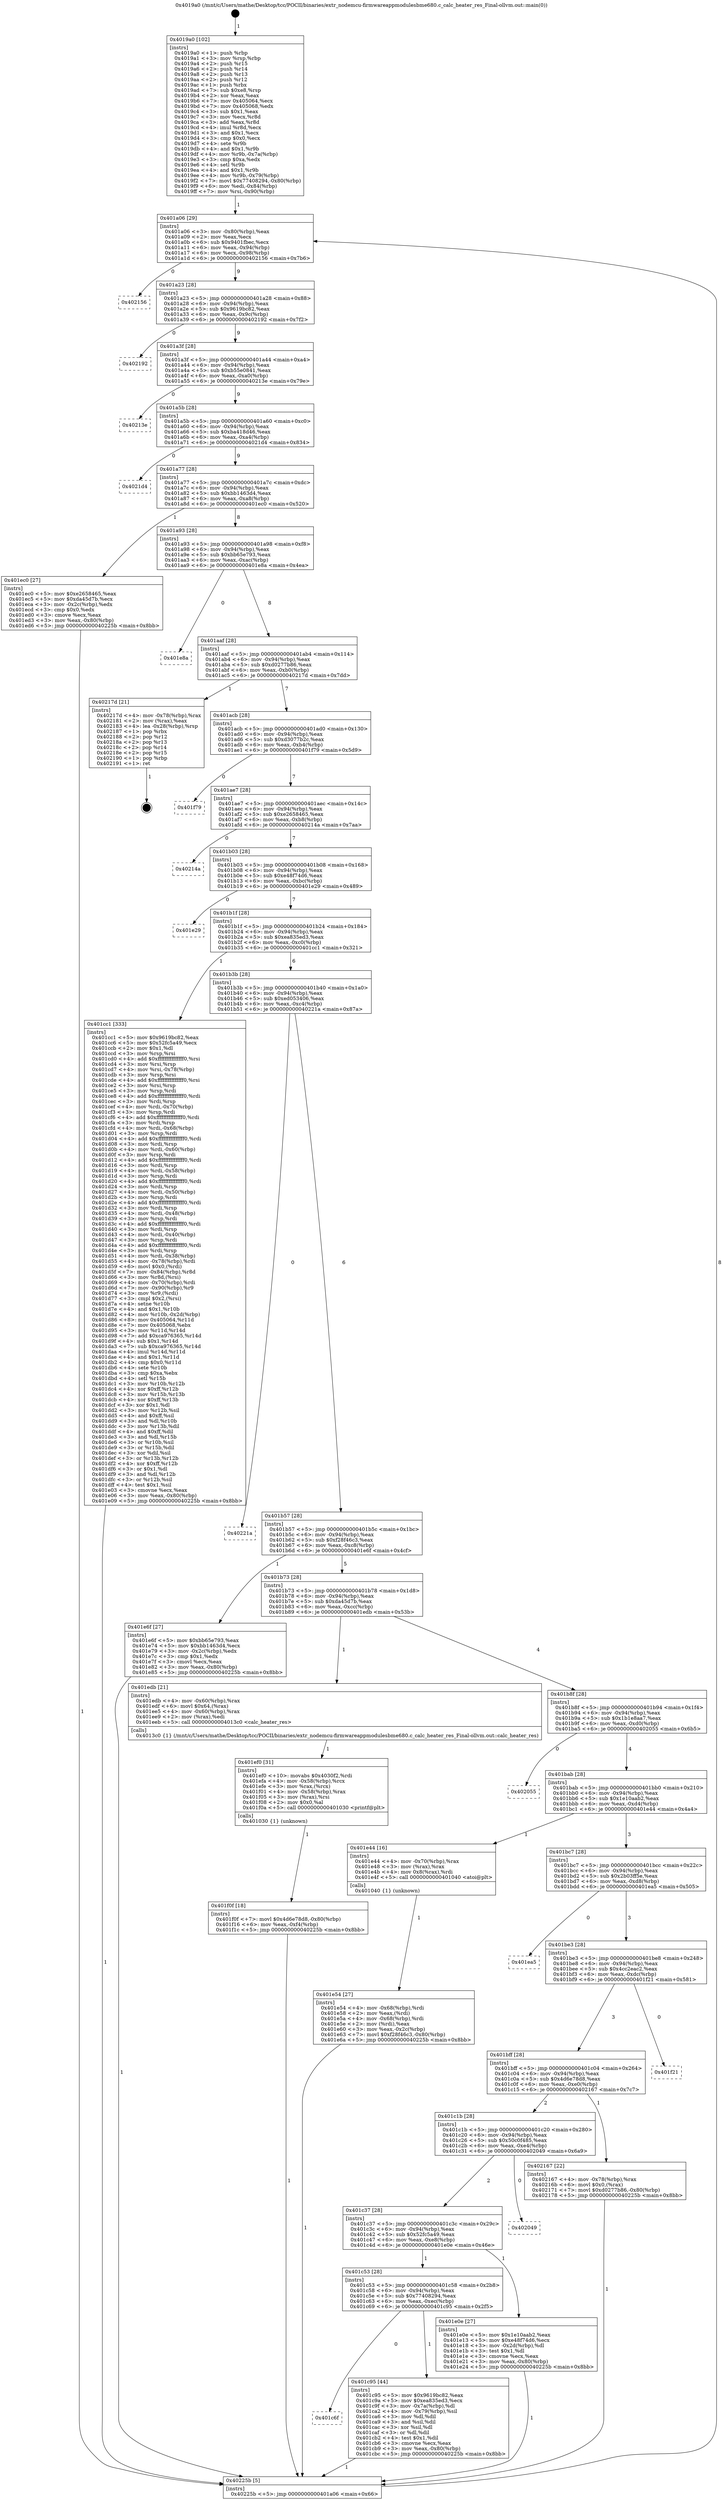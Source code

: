 digraph "0x4019a0" {
  label = "0x4019a0 (/mnt/c/Users/mathe/Desktop/tcc/POCII/binaries/extr_nodemcu-firmwareappmodulesbme680.c_calc_heater_res_Final-ollvm.out::main(0))"
  labelloc = "t"
  node[shape=record]

  Entry [label="",width=0.3,height=0.3,shape=circle,fillcolor=black,style=filled]
  "0x401a06" [label="{
     0x401a06 [29]\l
     | [instrs]\l
     &nbsp;&nbsp;0x401a06 \<+3\>: mov -0x80(%rbp),%eax\l
     &nbsp;&nbsp;0x401a09 \<+2\>: mov %eax,%ecx\l
     &nbsp;&nbsp;0x401a0b \<+6\>: sub $0x9401fbec,%ecx\l
     &nbsp;&nbsp;0x401a11 \<+6\>: mov %eax,-0x94(%rbp)\l
     &nbsp;&nbsp;0x401a17 \<+6\>: mov %ecx,-0x98(%rbp)\l
     &nbsp;&nbsp;0x401a1d \<+6\>: je 0000000000402156 \<main+0x7b6\>\l
  }"]
  "0x402156" [label="{
     0x402156\l
  }", style=dashed]
  "0x401a23" [label="{
     0x401a23 [28]\l
     | [instrs]\l
     &nbsp;&nbsp;0x401a23 \<+5\>: jmp 0000000000401a28 \<main+0x88\>\l
     &nbsp;&nbsp;0x401a28 \<+6\>: mov -0x94(%rbp),%eax\l
     &nbsp;&nbsp;0x401a2e \<+5\>: sub $0x9619bc82,%eax\l
     &nbsp;&nbsp;0x401a33 \<+6\>: mov %eax,-0x9c(%rbp)\l
     &nbsp;&nbsp;0x401a39 \<+6\>: je 0000000000402192 \<main+0x7f2\>\l
  }"]
  Exit [label="",width=0.3,height=0.3,shape=circle,fillcolor=black,style=filled,peripheries=2]
  "0x402192" [label="{
     0x402192\l
  }", style=dashed]
  "0x401a3f" [label="{
     0x401a3f [28]\l
     | [instrs]\l
     &nbsp;&nbsp;0x401a3f \<+5\>: jmp 0000000000401a44 \<main+0xa4\>\l
     &nbsp;&nbsp;0x401a44 \<+6\>: mov -0x94(%rbp),%eax\l
     &nbsp;&nbsp;0x401a4a \<+5\>: sub $0xb55e0841,%eax\l
     &nbsp;&nbsp;0x401a4f \<+6\>: mov %eax,-0xa0(%rbp)\l
     &nbsp;&nbsp;0x401a55 \<+6\>: je 000000000040213e \<main+0x79e\>\l
  }"]
  "0x401f0f" [label="{
     0x401f0f [18]\l
     | [instrs]\l
     &nbsp;&nbsp;0x401f0f \<+7\>: movl $0x4d6e78d8,-0x80(%rbp)\l
     &nbsp;&nbsp;0x401f16 \<+6\>: mov %eax,-0xf4(%rbp)\l
     &nbsp;&nbsp;0x401f1c \<+5\>: jmp 000000000040225b \<main+0x8bb\>\l
  }"]
  "0x40213e" [label="{
     0x40213e\l
  }", style=dashed]
  "0x401a5b" [label="{
     0x401a5b [28]\l
     | [instrs]\l
     &nbsp;&nbsp;0x401a5b \<+5\>: jmp 0000000000401a60 \<main+0xc0\>\l
     &nbsp;&nbsp;0x401a60 \<+6\>: mov -0x94(%rbp),%eax\l
     &nbsp;&nbsp;0x401a66 \<+5\>: sub $0xba418d46,%eax\l
     &nbsp;&nbsp;0x401a6b \<+6\>: mov %eax,-0xa4(%rbp)\l
     &nbsp;&nbsp;0x401a71 \<+6\>: je 00000000004021d4 \<main+0x834\>\l
  }"]
  "0x401ef0" [label="{
     0x401ef0 [31]\l
     | [instrs]\l
     &nbsp;&nbsp;0x401ef0 \<+10\>: movabs $0x4030f2,%rdi\l
     &nbsp;&nbsp;0x401efa \<+4\>: mov -0x58(%rbp),%rcx\l
     &nbsp;&nbsp;0x401efe \<+3\>: mov %rax,(%rcx)\l
     &nbsp;&nbsp;0x401f01 \<+4\>: mov -0x58(%rbp),%rax\l
     &nbsp;&nbsp;0x401f05 \<+3\>: mov (%rax),%rsi\l
     &nbsp;&nbsp;0x401f08 \<+2\>: mov $0x0,%al\l
     &nbsp;&nbsp;0x401f0a \<+5\>: call 0000000000401030 \<printf@plt\>\l
     | [calls]\l
     &nbsp;&nbsp;0x401030 \{1\} (unknown)\l
  }"]
  "0x4021d4" [label="{
     0x4021d4\l
  }", style=dashed]
  "0x401a77" [label="{
     0x401a77 [28]\l
     | [instrs]\l
     &nbsp;&nbsp;0x401a77 \<+5\>: jmp 0000000000401a7c \<main+0xdc\>\l
     &nbsp;&nbsp;0x401a7c \<+6\>: mov -0x94(%rbp),%eax\l
     &nbsp;&nbsp;0x401a82 \<+5\>: sub $0xbb1463d4,%eax\l
     &nbsp;&nbsp;0x401a87 \<+6\>: mov %eax,-0xa8(%rbp)\l
     &nbsp;&nbsp;0x401a8d \<+6\>: je 0000000000401ec0 \<main+0x520\>\l
  }"]
  "0x401e54" [label="{
     0x401e54 [27]\l
     | [instrs]\l
     &nbsp;&nbsp;0x401e54 \<+4\>: mov -0x68(%rbp),%rdi\l
     &nbsp;&nbsp;0x401e58 \<+2\>: mov %eax,(%rdi)\l
     &nbsp;&nbsp;0x401e5a \<+4\>: mov -0x68(%rbp),%rdi\l
     &nbsp;&nbsp;0x401e5e \<+2\>: mov (%rdi),%eax\l
     &nbsp;&nbsp;0x401e60 \<+3\>: mov %eax,-0x2c(%rbp)\l
     &nbsp;&nbsp;0x401e63 \<+7\>: movl $0xf28f46c3,-0x80(%rbp)\l
     &nbsp;&nbsp;0x401e6a \<+5\>: jmp 000000000040225b \<main+0x8bb\>\l
  }"]
  "0x401ec0" [label="{
     0x401ec0 [27]\l
     | [instrs]\l
     &nbsp;&nbsp;0x401ec0 \<+5\>: mov $0xe2658465,%eax\l
     &nbsp;&nbsp;0x401ec5 \<+5\>: mov $0xda45d7b,%ecx\l
     &nbsp;&nbsp;0x401eca \<+3\>: mov -0x2c(%rbp),%edx\l
     &nbsp;&nbsp;0x401ecd \<+3\>: cmp $0x0,%edx\l
     &nbsp;&nbsp;0x401ed0 \<+3\>: cmove %ecx,%eax\l
     &nbsp;&nbsp;0x401ed3 \<+3\>: mov %eax,-0x80(%rbp)\l
     &nbsp;&nbsp;0x401ed6 \<+5\>: jmp 000000000040225b \<main+0x8bb\>\l
  }"]
  "0x401a93" [label="{
     0x401a93 [28]\l
     | [instrs]\l
     &nbsp;&nbsp;0x401a93 \<+5\>: jmp 0000000000401a98 \<main+0xf8\>\l
     &nbsp;&nbsp;0x401a98 \<+6\>: mov -0x94(%rbp),%eax\l
     &nbsp;&nbsp;0x401a9e \<+5\>: sub $0xbb65e793,%eax\l
     &nbsp;&nbsp;0x401aa3 \<+6\>: mov %eax,-0xac(%rbp)\l
     &nbsp;&nbsp;0x401aa9 \<+6\>: je 0000000000401e8a \<main+0x4ea\>\l
  }"]
  "0x4019a0" [label="{
     0x4019a0 [102]\l
     | [instrs]\l
     &nbsp;&nbsp;0x4019a0 \<+1\>: push %rbp\l
     &nbsp;&nbsp;0x4019a1 \<+3\>: mov %rsp,%rbp\l
     &nbsp;&nbsp;0x4019a4 \<+2\>: push %r15\l
     &nbsp;&nbsp;0x4019a6 \<+2\>: push %r14\l
     &nbsp;&nbsp;0x4019a8 \<+2\>: push %r13\l
     &nbsp;&nbsp;0x4019aa \<+2\>: push %r12\l
     &nbsp;&nbsp;0x4019ac \<+1\>: push %rbx\l
     &nbsp;&nbsp;0x4019ad \<+7\>: sub $0xe8,%rsp\l
     &nbsp;&nbsp;0x4019b4 \<+2\>: xor %eax,%eax\l
     &nbsp;&nbsp;0x4019b6 \<+7\>: mov 0x405064,%ecx\l
     &nbsp;&nbsp;0x4019bd \<+7\>: mov 0x405068,%edx\l
     &nbsp;&nbsp;0x4019c4 \<+3\>: sub $0x1,%eax\l
     &nbsp;&nbsp;0x4019c7 \<+3\>: mov %ecx,%r8d\l
     &nbsp;&nbsp;0x4019ca \<+3\>: add %eax,%r8d\l
     &nbsp;&nbsp;0x4019cd \<+4\>: imul %r8d,%ecx\l
     &nbsp;&nbsp;0x4019d1 \<+3\>: and $0x1,%ecx\l
     &nbsp;&nbsp;0x4019d4 \<+3\>: cmp $0x0,%ecx\l
     &nbsp;&nbsp;0x4019d7 \<+4\>: sete %r9b\l
     &nbsp;&nbsp;0x4019db \<+4\>: and $0x1,%r9b\l
     &nbsp;&nbsp;0x4019df \<+4\>: mov %r9b,-0x7a(%rbp)\l
     &nbsp;&nbsp;0x4019e3 \<+3\>: cmp $0xa,%edx\l
     &nbsp;&nbsp;0x4019e6 \<+4\>: setl %r9b\l
     &nbsp;&nbsp;0x4019ea \<+4\>: and $0x1,%r9b\l
     &nbsp;&nbsp;0x4019ee \<+4\>: mov %r9b,-0x79(%rbp)\l
     &nbsp;&nbsp;0x4019f2 \<+7\>: movl $0x77408294,-0x80(%rbp)\l
     &nbsp;&nbsp;0x4019f9 \<+6\>: mov %edi,-0x84(%rbp)\l
     &nbsp;&nbsp;0x4019ff \<+7\>: mov %rsi,-0x90(%rbp)\l
  }"]
  "0x401e8a" [label="{
     0x401e8a\l
  }", style=dashed]
  "0x401aaf" [label="{
     0x401aaf [28]\l
     | [instrs]\l
     &nbsp;&nbsp;0x401aaf \<+5\>: jmp 0000000000401ab4 \<main+0x114\>\l
     &nbsp;&nbsp;0x401ab4 \<+6\>: mov -0x94(%rbp),%eax\l
     &nbsp;&nbsp;0x401aba \<+5\>: sub $0xd0277b86,%eax\l
     &nbsp;&nbsp;0x401abf \<+6\>: mov %eax,-0xb0(%rbp)\l
     &nbsp;&nbsp;0x401ac5 \<+6\>: je 000000000040217d \<main+0x7dd\>\l
  }"]
  "0x40225b" [label="{
     0x40225b [5]\l
     | [instrs]\l
     &nbsp;&nbsp;0x40225b \<+5\>: jmp 0000000000401a06 \<main+0x66\>\l
  }"]
  "0x40217d" [label="{
     0x40217d [21]\l
     | [instrs]\l
     &nbsp;&nbsp;0x40217d \<+4\>: mov -0x78(%rbp),%rax\l
     &nbsp;&nbsp;0x402181 \<+2\>: mov (%rax),%eax\l
     &nbsp;&nbsp;0x402183 \<+4\>: lea -0x28(%rbp),%rsp\l
     &nbsp;&nbsp;0x402187 \<+1\>: pop %rbx\l
     &nbsp;&nbsp;0x402188 \<+2\>: pop %r12\l
     &nbsp;&nbsp;0x40218a \<+2\>: pop %r13\l
     &nbsp;&nbsp;0x40218c \<+2\>: pop %r14\l
     &nbsp;&nbsp;0x40218e \<+2\>: pop %r15\l
     &nbsp;&nbsp;0x402190 \<+1\>: pop %rbp\l
     &nbsp;&nbsp;0x402191 \<+1\>: ret\l
  }"]
  "0x401acb" [label="{
     0x401acb [28]\l
     | [instrs]\l
     &nbsp;&nbsp;0x401acb \<+5\>: jmp 0000000000401ad0 \<main+0x130\>\l
     &nbsp;&nbsp;0x401ad0 \<+6\>: mov -0x94(%rbp),%eax\l
     &nbsp;&nbsp;0x401ad6 \<+5\>: sub $0xd3077b2c,%eax\l
     &nbsp;&nbsp;0x401adb \<+6\>: mov %eax,-0xb4(%rbp)\l
     &nbsp;&nbsp;0x401ae1 \<+6\>: je 0000000000401f79 \<main+0x5d9\>\l
  }"]
  "0x401c6f" [label="{
     0x401c6f\l
  }", style=dashed]
  "0x401f79" [label="{
     0x401f79\l
  }", style=dashed]
  "0x401ae7" [label="{
     0x401ae7 [28]\l
     | [instrs]\l
     &nbsp;&nbsp;0x401ae7 \<+5\>: jmp 0000000000401aec \<main+0x14c\>\l
     &nbsp;&nbsp;0x401aec \<+6\>: mov -0x94(%rbp),%eax\l
     &nbsp;&nbsp;0x401af2 \<+5\>: sub $0xe2658465,%eax\l
     &nbsp;&nbsp;0x401af7 \<+6\>: mov %eax,-0xb8(%rbp)\l
     &nbsp;&nbsp;0x401afd \<+6\>: je 000000000040214a \<main+0x7aa\>\l
  }"]
  "0x401c95" [label="{
     0x401c95 [44]\l
     | [instrs]\l
     &nbsp;&nbsp;0x401c95 \<+5\>: mov $0x9619bc82,%eax\l
     &nbsp;&nbsp;0x401c9a \<+5\>: mov $0xea835ed3,%ecx\l
     &nbsp;&nbsp;0x401c9f \<+3\>: mov -0x7a(%rbp),%dl\l
     &nbsp;&nbsp;0x401ca2 \<+4\>: mov -0x79(%rbp),%sil\l
     &nbsp;&nbsp;0x401ca6 \<+3\>: mov %dl,%dil\l
     &nbsp;&nbsp;0x401ca9 \<+3\>: and %sil,%dil\l
     &nbsp;&nbsp;0x401cac \<+3\>: xor %sil,%dl\l
     &nbsp;&nbsp;0x401caf \<+3\>: or %dl,%dil\l
     &nbsp;&nbsp;0x401cb2 \<+4\>: test $0x1,%dil\l
     &nbsp;&nbsp;0x401cb6 \<+3\>: cmovne %ecx,%eax\l
     &nbsp;&nbsp;0x401cb9 \<+3\>: mov %eax,-0x80(%rbp)\l
     &nbsp;&nbsp;0x401cbc \<+5\>: jmp 000000000040225b \<main+0x8bb\>\l
  }"]
  "0x40214a" [label="{
     0x40214a\l
  }", style=dashed]
  "0x401b03" [label="{
     0x401b03 [28]\l
     | [instrs]\l
     &nbsp;&nbsp;0x401b03 \<+5\>: jmp 0000000000401b08 \<main+0x168\>\l
     &nbsp;&nbsp;0x401b08 \<+6\>: mov -0x94(%rbp),%eax\l
     &nbsp;&nbsp;0x401b0e \<+5\>: sub $0xe48f74d6,%eax\l
     &nbsp;&nbsp;0x401b13 \<+6\>: mov %eax,-0xbc(%rbp)\l
     &nbsp;&nbsp;0x401b19 \<+6\>: je 0000000000401e29 \<main+0x489\>\l
  }"]
  "0x401c53" [label="{
     0x401c53 [28]\l
     | [instrs]\l
     &nbsp;&nbsp;0x401c53 \<+5\>: jmp 0000000000401c58 \<main+0x2b8\>\l
     &nbsp;&nbsp;0x401c58 \<+6\>: mov -0x94(%rbp),%eax\l
     &nbsp;&nbsp;0x401c5e \<+5\>: sub $0x77408294,%eax\l
     &nbsp;&nbsp;0x401c63 \<+6\>: mov %eax,-0xec(%rbp)\l
     &nbsp;&nbsp;0x401c69 \<+6\>: je 0000000000401c95 \<main+0x2f5\>\l
  }"]
  "0x401e29" [label="{
     0x401e29\l
  }", style=dashed]
  "0x401b1f" [label="{
     0x401b1f [28]\l
     | [instrs]\l
     &nbsp;&nbsp;0x401b1f \<+5\>: jmp 0000000000401b24 \<main+0x184\>\l
     &nbsp;&nbsp;0x401b24 \<+6\>: mov -0x94(%rbp),%eax\l
     &nbsp;&nbsp;0x401b2a \<+5\>: sub $0xea835ed3,%eax\l
     &nbsp;&nbsp;0x401b2f \<+6\>: mov %eax,-0xc0(%rbp)\l
     &nbsp;&nbsp;0x401b35 \<+6\>: je 0000000000401cc1 \<main+0x321\>\l
  }"]
  "0x401e0e" [label="{
     0x401e0e [27]\l
     | [instrs]\l
     &nbsp;&nbsp;0x401e0e \<+5\>: mov $0x1e10aab2,%eax\l
     &nbsp;&nbsp;0x401e13 \<+5\>: mov $0xe48f74d6,%ecx\l
     &nbsp;&nbsp;0x401e18 \<+3\>: mov -0x2d(%rbp),%dl\l
     &nbsp;&nbsp;0x401e1b \<+3\>: test $0x1,%dl\l
     &nbsp;&nbsp;0x401e1e \<+3\>: cmovne %ecx,%eax\l
     &nbsp;&nbsp;0x401e21 \<+3\>: mov %eax,-0x80(%rbp)\l
     &nbsp;&nbsp;0x401e24 \<+5\>: jmp 000000000040225b \<main+0x8bb\>\l
  }"]
  "0x401cc1" [label="{
     0x401cc1 [333]\l
     | [instrs]\l
     &nbsp;&nbsp;0x401cc1 \<+5\>: mov $0x9619bc82,%eax\l
     &nbsp;&nbsp;0x401cc6 \<+5\>: mov $0x52fc5a49,%ecx\l
     &nbsp;&nbsp;0x401ccb \<+2\>: mov $0x1,%dl\l
     &nbsp;&nbsp;0x401ccd \<+3\>: mov %rsp,%rsi\l
     &nbsp;&nbsp;0x401cd0 \<+4\>: add $0xfffffffffffffff0,%rsi\l
     &nbsp;&nbsp;0x401cd4 \<+3\>: mov %rsi,%rsp\l
     &nbsp;&nbsp;0x401cd7 \<+4\>: mov %rsi,-0x78(%rbp)\l
     &nbsp;&nbsp;0x401cdb \<+3\>: mov %rsp,%rsi\l
     &nbsp;&nbsp;0x401cde \<+4\>: add $0xfffffffffffffff0,%rsi\l
     &nbsp;&nbsp;0x401ce2 \<+3\>: mov %rsi,%rsp\l
     &nbsp;&nbsp;0x401ce5 \<+3\>: mov %rsp,%rdi\l
     &nbsp;&nbsp;0x401ce8 \<+4\>: add $0xfffffffffffffff0,%rdi\l
     &nbsp;&nbsp;0x401cec \<+3\>: mov %rdi,%rsp\l
     &nbsp;&nbsp;0x401cef \<+4\>: mov %rdi,-0x70(%rbp)\l
     &nbsp;&nbsp;0x401cf3 \<+3\>: mov %rsp,%rdi\l
     &nbsp;&nbsp;0x401cf6 \<+4\>: add $0xfffffffffffffff0,%rdi\l
     &nbsp;&nbsp;0x401cfa \<+3\>: mov %rdi,%rsp\l
     &nbsp;&nbsp;0x401cfd \<+4\>: mov %rdi,-0x68(%rbp)\l
     &nbsp;&nbsp;0x401d01 \<+3\>: mov %rsp,%rdi\l
     &nbsp;&nbsp;0x401d04 \<+4\>: add $0xfffffffffffffff0,%rdi\l
     &nbsp;&nbsp;0x401d08 \<+3\>: mov %rdi,%rsp\l
     &nbsp;&nbsp;0x401d0b \<+4\>: mov %rdi,-0x60(%rbp)\l
     &nbsp;&nbsp;0x401d0f \<+3\>: mov %rsp,%rdi\l
     &nbsp;&nbsp;0x401d12 \<+4\>: add $0xfffffffffffffff0,%rdi\l
     &nbsp;&nbsp;0x401d16 \<+3\>: mov %rdi,%rsp\l
     &nbsp;&nbsp;0x401d19 \<+4\>: mov %rdi,-0x58(%rbp)\l
     &nbsp;&nbsp;0x401d1d \<+3\>: mov %rsp,%rdi\l
     &nbsp;&nbsp;0x401d20 \<+4\>: add $0xfffffffffffffff0,%rdi\l
     &nbsp;&nbsp;0x401d24 \<+3\>: mov %rdi,%rsp\l
     &nbsp;&nbsp;0x401d27 \<+4\>: mov %rdi,-0x50(%rbp)\l
     &nbsp;&nbsp;0x401d2b \<+3\>: mov %rsp,%rdi\l
     &nbsp;&nbsp;0x401d2e \<+4\>: add $0xfffffffffffffff0,%rdi\l
     &nbsp;&nbsp;0x401d32 \<+3\>: mov %rdi,%rsp\l
     &nbsp;&nbsp;0x401d35 \<+4\>: mov %rdi,-0x48(%rbp)\l
     &nbsp;&nbsp;0x401d39 \<+3\>: mov %rsp,%rdi\l
     &nbsp;&nbsp;0x401d3c \<+4\>: add $0xfffffffffffffff0,%rdi\l
     &nbsp;&nbsp;0x401d40 \<+3\>: mov %rdi,%rsp\l
     &nbsp;&nbsp;0x401d43 \<+4\>: mov %rdi,-0x40(%rbp)\l
     &nbsp;&nbsp;0x401d47 \<+3\>: mov %rsp,%rdi\l
     &nbsp;&nbsp;0x401d4a \<+4\>: add $0xfffffffffffffff0,%rdi\l
     &nbsp;&nbsp;0x401d4e \<+3\>: mov %rdi,%rsp\l
     &nbsp;&nbsp;0x401d51 \<+4\>: mov %rdi,-0x38(%rbp)\l
     &nbsp;&nbsp;0x401d55 \<+4\>: mov -0x78(%rbp),%rdi\l
     &nbsp;&nbsp;0x401d59 \<+6\>: movl $0x0,(%rdi)\l
     &nbsp;&nbsp;0x401d5f \<+7\>: mov -0x84(%rbp),%r8d\l
     &nbsp;&nbsp;0x401d66 \<+3\>: mov %r8d,(%rsi)\l
     &nbsp;&nbsp;0x401d69 \<+4\>: mov -0x70(%rbp),%rdi\l
     &nbsp;&nbsp;0x401d6d \<+7\>: mov -0x90(%rbp),%r9\l
     &nbsp;&nbsp;0x401d74 \<+3\>: mov %r9,(%rdi)\l
     &nbsp;&nbsp;0x401d77 \<+3\>: cmpl $0x2,(%rsi)\l
     &nbsp;&nbsp;0x401d7a \<+4\>: setne %r10b\l
     &nbsp;&nbsp;0x401d7e \<+4\>: and $0x1,%r10b\l
     &nbsp;&nbsp;0x401d82 \<+4\>: mov %r10b,-0x2d(%rbp)\l
     &nbsp;&nbsp;0x401d86 \<+8\>: mov 0x405064,%r11d\l
     &nbsp;&nbsp;0x401d8e \<+7\>: mov 0x405068,%ebx\l
     &nbsp;&nbsp;0x401d95 \<+3\>: mov %r11d,%r14d\l
     &nbsp;&nbsp;0x401d98 \<+7\>: add $0xca976365,%r14d\l
     &nbsp;&nbsp;0x401d9f \<+4\>: sub $0x1,%r14d\l
     &nbsp;&nbsp;0x401da3 \<+7\>: sub $0xca976365,%r14d\l
     &nbsp;&nbsp;0x401daa \<+4\>: imul %r14d,%r11d\l
     &nbsp;&nbsp;0x401dae \<+4\>: and $0x1,%r11d\l
     &nbsp;&nbsp;0x401db2 \<+4\>: cmp $0x0,%r11d\l
     &nbsp;&nbsp;0x401db6 \<+4\>: sete %r10b\l
     &nbsp;&nbsp;0x401dba \<+3\>: cmp $0xa,%ebx\l
     &nbsp;&nbsp;0x401dbd \<+4\>: setl %r15b\l
     &nbsp;&nbsp;0x401dc1 \<+3\>: mov %r10b,%r12b\l
     &nbsp;&nbsp;0x401dc4 \<+4\>: xor $0xff,%r12b\l
     &nbsp;&nbsp;0x401dc8 \<+3\>: mov %r15b,%r13b\l
     &nbsp;&nbsp;0x401dcb \<+4\>: xor $0xff,%r13b\l
     &nbsp;&nbsp;0x401dcf \<+3\>: xor $0x1,%dl\l
     &nbsp;&nbsp;0x401dd2 \<+3\>: mov %r12b,%sil\l
     &nbsp;&nbsp;0x401dd5 \<+4\>: and $0xff,%sil\l
     &nbsp;&nbsp;0x401dd9 \<+3\>: and %dl,%r10b\l
     &nbsp;&nbsp;0x401ddc \<+3\>: mov %r13b,%dil\l
     &nbsp;&nbsp;0x401ddf \<+4\>: and $0xff,%dil\l
     &nbsp;&nbsp;0x401de3 \<+3\>: and %dl,%r15b\l
     &nbsp;&nbsp;0x401de6 \<+3\>: or %r10b,%sil\l
     &nbsp;&nbsp;0x401de9 \<+3\>: or %r15b,%dil\l
     &nbsp;&nbsp;0x401dec \<+3\>: xor %dil,%sil\l
     &nbsp;&nbsp;0x401def \<+3\>: or %r13b,%r12b\l
     &nbsp;&nbsp;0x401df2 \<+4\>: xor $0xff,%r12b\l
     &nbsp;&nbsp;0x401df6 \<+3\>: or $0x1,%dl\l
     &nbsp;&nbsp;0x401df9 \<+3\>: and %dl,%r12b\l
     &nbsp;&nbsp;0x401dfc \<+3\>: or %r12b,%sil\l
     &nbsp;&nbsp;0x401dff \<+4\>: test $0x1,%sil\l
     &nbsp;&nbsp;0x401e03 \<+3\>: cmovne %ecx,%eax\l
     &nbsp;&nbsp;0x401e06 \<+3\>: mov %eax,-0x80(%rbp)\l
     &nbsp;&nbsp;0x401e09 \<+5\>: jmp 000000000040225b \<main+0x8bb\>\l
  }"]
  "0x401b3b" [label="{
     0x401b3b [28]\l
     | [instrs]\l
     &nbsp;&nbsp;0x401b3b \<+5\>: jmp 0000000000401b40 \<main+0x1a0\>\l
     &nbsp;&nbsp;0x401b40 \<+6\>: mov -0x94(%rbp),%eax\l
     &nbsp;&nbsp;0x401b46 \<+5\>: sub $0xed053406,%eax\l
     &nbsp;&nbsp;0x401b4b \<+6\>: mov %eax,-0xc4(%rbp)\l
     &nbsp;&nbsp;0x401b51 \<+6\>: je 000000000040221a \<main+0x87a\>\l
  }"]
  "0x401c37" [label="{
     0x401c37 [28]\l
     | [instrs]\l
     &nbsp;&nbsp;0x401c37 \<+5\>: jmp 0000000000401c3c \<main+0x29c\>\l
     &nbsp;&nbsp;0x401c3c \<+6\>: mov -0x94(%rbp),%eax\l
     &nbsp;&nbsp;0x401c42 \<+5\>: sub $0x52fc5a49,%eax\l
     &nbsp;&nbsp;0x401c47 \<+6\>: mov %eax,-0xe8(%rbp)\l
     &nbsp;&nbsp;0x401c4d \<+6\>: je 0000000000401e0e \<main+0x46e\>\l
  }"]
  "0x40221a" [label="{
     0x40221a\l
  }", style=dashed]
  "0x401b57" [label="{
     0x401b57 [28]\l
     | [instrs]\l
     &nbsp;&nbsp;0x401b57 \<+5\>: jmp 0000000000401b5c \<main+0x1bc\>\l
     &nbsp;&nbsp;0x401b5c \<+6\>: mov -0x94(%rbp),%eax\l
     &nbsp;&nbsp;0x401b62 \<+5\>: sub $0xf28f46c3,%eax\l
     &nbsp;&nbsp;0x401b67 \<+6\>: mov %eax,-0xc8(%rbp)\l
     &nbsp;&nbsp;0x401b6d \<+6\>: je 0000000000401e6f \<main+0x4cf\>\l
  }"]
  "0x402049" [label="{
     0x402049\l
  }", style=dashed]
  "0x401e6f" [label="{
     0x401e6f [27]\l
     | [instrs]\l
     &nbsp;&nbsp;0x401e6f \<+5\>: mov $0xbb65e793,%eax\l
     &nbsp;&nbsp;0x401e74 \<+5\>: mov $0xbb1463d4,%ecx\l
     &nbsp;&nbsp;0x401e79 \<+3\>: mov -0x2c(%rbp),%edx\l
     &nbsp;&nbsp;0x401e7c \<+3\>: cmp $0x1,%edx\l
     &nbsp;&nbsp;0x401e7f \<+3\>: cmovl %ecx,%eax\l
     &nbsp;&nbsp;0x401e82 \<+3\>: mov %eax,-0x80(%rbp)\l
     &nbsp;&nbsp;0x401e85 \<+5\>: jmp 000000000040225b \<main+0x8bb\>\l
  }"]
  "0x401b73" [label="{
     0x401b73 [28]\l
     | [instrs]\l
     &nbsp;&nbsp;0x401b73 \<+5\>: jmp 0000000000401b78 \<main+0x1d8\>\l
     &nbsp;&nbsp;0x401b78 \<+6\>: mov -0x94(%rbp),%eax\l
     &nbsp;&nbsp;0x401b7e \<+5\>: sub $0xda45d7b,%eax\l
     &nbsp;&nbsp;0x401b83 \<+6\>: mov %eax,-0xcc(%rbp)\l
     &nbsp;&nbsp;0x401b89 \<+6\>: je 0000000000401edb \<main+0x53b\>\l
  }"]
  "0x401c1b" [label="{
     0x401c1b [28]\l
     | [instrs]\l
     &nbsp;&nbsp;0x401c1b \<+5\>: jmp 0000000000401c20 \<main+0x280\>\l
     &nbsp;&nbsp;0x401c20 \<+6\>: mov -0x94(%rbp),%eax\l
     &nbsp;&nbsp;0x401c26 \<+5\>: sub $0x50c0f485,%eax\l
     &nbsp;&nbsp;0x401c2b \<+6\>: mov %eax,-0xe4(%rbp)\l
     &nbsp;&nbsp;0x401c31 \<+6\>: je 0000000000402049 \<main+0x6a9\>\l
  }"]
  "0x401edb" [label="{
     0x401edb [21]\l
     | [instrs]\l
     &nbsp;&nbsp;0x401edb \<+4\>: mov -0x60(%rbp),%rax\l
     &nbsp;&nbsp;0x401edf \<+6\>: movl $0x64,(%rax)\l
     &nbsp;&nbsp;0x401ee5 \<+4\>: mov -0x60(%rbp),%rax\l
     &nbsp;&nbsp;0x401ee9 \<+2\>: mov (%rax),%edi\l
     &nbsp;&nbsp;0x401eeb \<+5\>: call 00000000004013c0 \<calc_heater_res\>\l
     | [calls]\l
     &nbsp;&nbsp;0x4013c0 \{1\} (/mnt/c/Users/mathe/Desktop/tcc/POCII/binaries/extr_nodemcu-firmwareappmodulesbme680.c_calc_heater_res_Final-ollvm.out::calc_heater_res)\l
  }"]
  "0x401b8f" [label="{
     0x401b8f [28]\l
     | [instrs]\l
     &nbsp;&nbsp;0x401b8f \<+5\>: jmp 0000000000401b94 \<main+0x1f4\>\l
     &nbsp;&nbsp;0x401b94 \<+6\>: mov -0x94(%rbp),%eax\l
     &nbsp;&nbsp;0x401b9a \<+5\>: sub $0x1b1e8aa7,%eax\l
     &nbsp;&nbsp;0x401b9f \<+6\>: mov %eax,-0xd0(%rbp)\l
     &nbsp;&nbsp;0x401ba5 \<+6\>: je 0000000000402055 \<main+0x6b5\>\l
  }"]
  "0x402167" [label="{
     0x402167 [22]\l
     | [instrs]\l
     &nbsp;&nbsp;0x402167 \<+4\>: mov -0x78(%rbp),%rax\l
     &nbsp;&nbsp;0x40216b \<+6\>: movl $0x0,(%rax)\l
     &nbsp;&nbsp;0x402171 \<+7\>: movl $0xd0277b86,-0x80(%rbp)\l
     &nbsp;&nbsp;0x402178 \<+5\>: jmp 000000000040225b \<main+0x8bb\>\l
  }"]
  "0x402055" [label="{
     0x402055\l
  }", style=dashed]
  "0x401bab" [label="{
     0x401bab [28]\l
     | [instrs]\l
     &nbsp;&nbsp;0x401bab \<+5\>: jmp 0000000000401bb0 \<main+0x210\>\l
     &nbsp;&nbsp;0x401bb0 \<+6\>: mov -0x94(%rbp),%eax\l
     &nbsp;&nbsp;0x401bb6 \<+5\>: sub $0x1e10aab2,%eax\l
     &nbsp;&nbsp;0x401bbb \<+6\>: mov %eax,-0xd4(%rbp)\l
     &nbsp;&nbsp;0x401bc1 \<+6\>: je 0000000000401e44 \<main+0x4a4\>\l
  }"]
  "0x401bff" [label="{
     0x401bff [28]\l
     | [instrs]\l
     &nbsp;&nbsp;0x401bff \<+5\>: jmp 0000000000401c04 \<main+0x264\>\l
     &nbsp;&nbsp;0x401c04 \<+6\>: mov -0x94(%rbp),%eax\l
     &nbsp;&nbsp;0x401c0a \<+5\>: sub $0x4d6e78d8,%eax\l
     &nbsp;&nbsp;0x401c0f \<+6\>: mov %eax,-0xe0(%rbp)\l
     &nbsp;&nbsp;0x401c15 \<+6\>: je 0000000000402167 \<main+0x7c7\>\l
  }"]
  "0x401e44" [label="{
     0x401e44 [16]\l
     | [instrs]\l
     &nbsp;&nbsp;0x401e44 \<+4\>: mov -0x70(%rbp),%rax\l
     &nbsp;&nbsp;0x401e48 \<+3\>: mov (%rax),%rax\l
     &nbsp;&nbsp;0x401e4b \<+4\>: mov 0x8(%rax),%rdi\l
     &nbsp;&nbsp;0x401e4f \<+5\>: call 0000000000401040 \<atoi@plt\>\l
     | [calls]\l
     &nbsp;&nbsp;0x401040 \{1\} (unknown)\l
  }"]
  "0x401bc7" [label="{
     0x401bc7 [28]\l
     | [instrs]\l
     &nbsp;&nbsp;0x401bc7 \<+5\>: jmp 0000000000401bcc \<main+0x22c\>\l
     &nbsp;&nbsp;0x401bcc \<+6\>: mov -0x94(%rbp),%eax\l
     &nbsp;&nbsp;0x401bd2 \<+5\>: sub $0x2b03ff5e,%eax\l
     &nbsp;&nbsp;0x401bd7 \<+6\>: mov %eax,-0xd8(%rbp)\l
     &nbsp;&nbsp;0x401bdd \<+6\>: je 0000000000401ea5 \<main+0x505\>\l
  }"]
  "0x401f21" [label="{
     0x401f21\l
  }", style=dashed]
  "0x401ea5" [label="{
     0x401ea5\l
  }", style=dashed]
  "0x401be3" [label="{
     0x401be3 [28]\l
     | [instrs]\l
     &nbsp;&nbsp;0x401be3 \<+5\>: jmp 0000000000401be8 \<main+0x248\>\l
     &nbsp;&nbsp;0x401be8 \<+6\>: mov -0x94(%rbp),%eax\l
     &nbsp;&nbsp;0x401bee \<+5\>: sub $0x4cc2eac2,%eax\l
     &nbsp;&nbsp;0x401bf3 \<+6\>: mov %eax,-0xdc(%rbp)\l
     &nbsp;&nbsp;0x401bf9 \<+6\>: je 0000000000401f21 \<main+0x581\>\l
  }"]
  Entry -> "0x4019a0" [label=" 1"]
  "0x401a06" -> "0x402156" [label=" 0"]
  "0x401a06" -> "0x401a23" [label=" 9"]
  "0x40217d" -> Exit [label=" 1"]
  "0x401a23" -> "0x402192" [label=" 0"]
  "0x401a23" -> "0x401a3f" [label=" 9"]
  "0x402167" -> "0x40225b" [label=" 1"]
  "0x401a3f" -> "0x40213e" [label=" 0"]
  "0x401a3f" -> "0x401a5b" [label=" 9"]
  "0x401f0f" -> "0x40225b" [label=" 1"]
  "0x401a5b" -> "0x4021d4" [label=" 0"]
  "0x401a5b" -> "0x401a77" [label=" 9"]
  "0x401ef0" -> "0x401f0f" [label=" 1"]
  "0x401a77" -> "0x401ec0" [label=" 1"]
  "0x401a77" -> "0x401a93" [label=" 8"]
  "0x401edb" -> "0x401ef0" [label=" 1"]
  "0x401a93" -> "0x401e8a" [label=" 0"]
  "0x401a93" -> "0x401aaf" [label=" 8"]
  "0x401e6f" -> "0x40225b" [label=" 1"]
  "0x401aaf" -> "0x40217d" [label=" 1"]
  "0x401aaf" -> "0x401acb" [label=" 7"]
  "0x401e54" -> "0x40225b" [label=" 1"]
  "0x401acb" -> "0x401f79" [label=" 0"]
  "0x401acb" -> "0x401ae7" [label=" 7"]
  "0x401e44" -> "0x401e54" [label=" 1"]
  "0x401ae7" -> "0x40214a" [label=" 0"]
  "0x401ae7" -> "0x401b03" [label=" 7"]
  "0x401e0e" -> "0x40225b" [label=" 1"]
  "0x401b03" -> "0x401e29" [label=" 0"]
  "0x401b03" -> "0x401b1f" [label=" 7"]
  "0x401ec0" -> "0x40225b" [label=" 1"]
  "0x401b1f" -> "0x401cc1" [label=" 1"]
  "0x401b1f" -> "0x401b3b" [label=" 6"]
  "0x40225b" -> "0x401a06" [label=" 8"]
  "0x401b3b" -> "0x40221a" [label=" 0"]
  "0x401b3b" -> "0x401b57" [label=" 6"]
  "0x401c95" -> "0x40225b" [label=" 1"]
  "0x401b57" -> "0x401e6f" [label=" 1"]
  "0x401b57" -> "0x401b73" [label=" 5"]
  "0x401c53" -> "0x401c6f" [label=" 0"]
  "0x401b73" -> "0x401edb" [label=" 1"]
  "0x401b73" -> "0x401b8f" [label=" 4"]
  "0x401cc1" -> "0x40225b" [label=" 1"]
  "0x401b8f" -> "0x402055" [label=" 0"]
  "0x401b8f" -> "0x401bab" [label=" 4"]
  "0x401c37" -> "0x401c53" [label=" 1"]
  "0x401bab" -> "0x401e44" [label=" 1"]
  "0x401bab" -> "0x401bc7" [label=" 3"]
  "0x4019a0" -> "0x401a06" [label=" 1"]
  "0x401bc7" -> "0x401ea5" [label=" 0"]
  "0x401bc7" -> "0x401be3" [label=" 3"]
  "0x401c1b" -> "0x401c37" [label=" 2"]
  "0x401be3" -> "0x401f21" [label=" 0"]
  "0x401be3" -> "0x401bff" [label=" 3"]
  "0x401c37" -> "0x401e0e" [label=" 1"]
  "0x401bff" -> "0x402167" [label=" 1"]
  "0x401bff" -> "0x401c1b" [label=" 2"]
  "0x401c53" -> "0x401c95" [label=" 1"]
  "0x401c1b" -> "0x402049" [label=" 0"]
}
